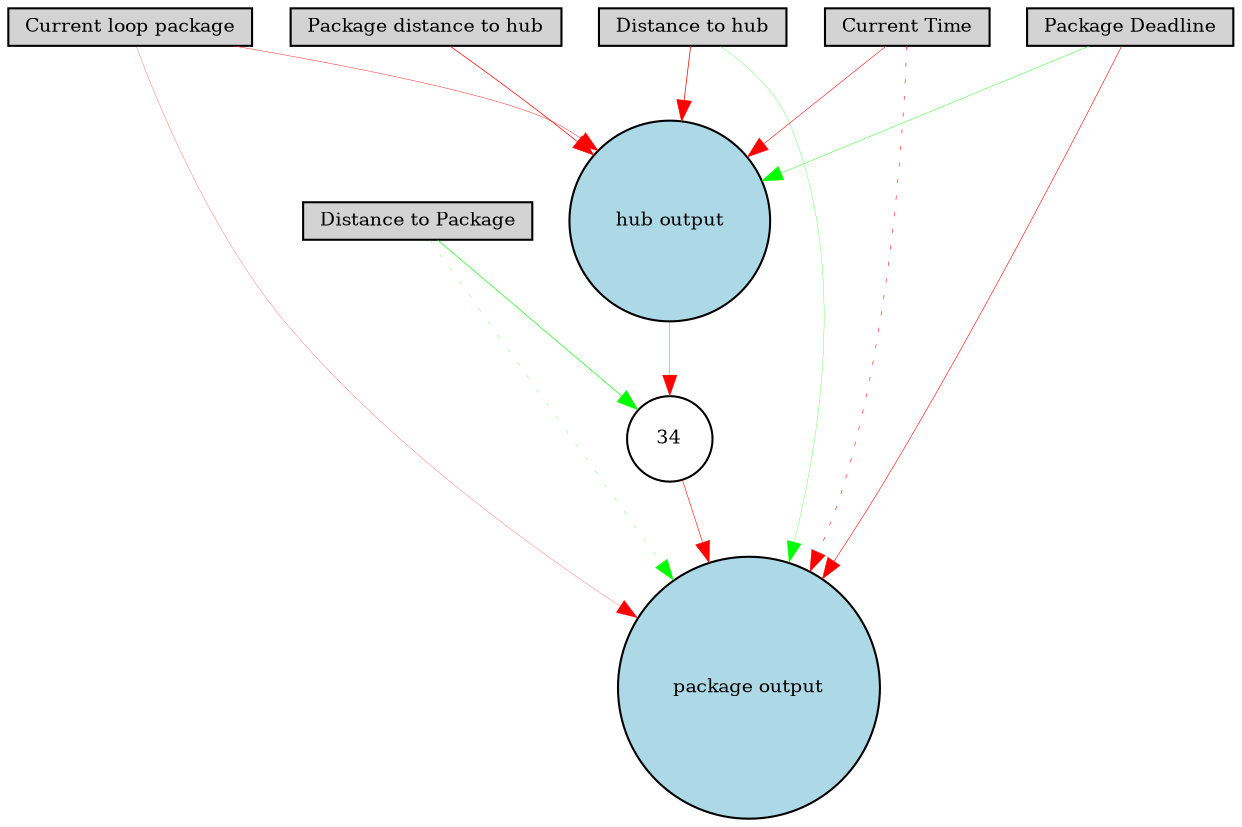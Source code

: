 digraph {
	node [fontsize=9 height=0.2 shape=circle width=0.2]
	"Distance to Package" [fillcolor=lightgray shape=box style=filled]
	"Package distance to hub" [fillcolor=lightgray shape=box style=filled]
	"Current loop package" [fillcolor=lightgray shape=box style=filled]
	"Distance to hub" [fillcolor=lightgray shape=box style=filled]
	"Current Time" [fillcolor=lightgray shape=box style=filled]
	"Package Deadline" [fillcolor=lightgray shape=box style=filled]
	"package output" [fillcolor=lightblue style=filled]
	"hub output" [fillcolor=lightblue style=filled]
	34 [fillcolor=white style=filled]
	"Distance to Package" -> "package output" [color=green penwidth=0.1298104547885793 style=dotted]
	"Package distance to hub" -> "hub output" [color=red penwidth=0.3462173664195646 style=solid]
	"Current loop package" -> "package output" [color=red penwidth=0.11760184562167551 style=solid]
	"Current loop package" -> "hub output" [color=red penwidth=0.1972700058026377 style=solid]
	"Distance to hub" -> "package output" [color=green penwidth=0.12803121031570697 style=solid]
	"Distance to hub" -> "hub output" [color=red penwidth=0.3551966592246143 style=solid]
	"Current Time" -> "package output" [color=red penwidth=0.2651327108414191 style=dotted]
	"Current Time" -> "hub output" [color=red penwidth=0.26714572299975325 style=solid]
	"Package Deadline" -> "package output" [color=red penwidth=0.27717342379121124 style=solid]
	"Package Deadline" -> "hub output" [color=green penwidth=0.19975073818103195 style=solid]
	"Distance to Package" -> 34 [color=green penwidth=0.3064681713230456 style=solid]
	34 -> "package output" [color=red penwidth=0.2711516989876977 style=solid]
	"hub output" -> 34 [color=red penwidth=0.15146929678125848 style=solid]
}
